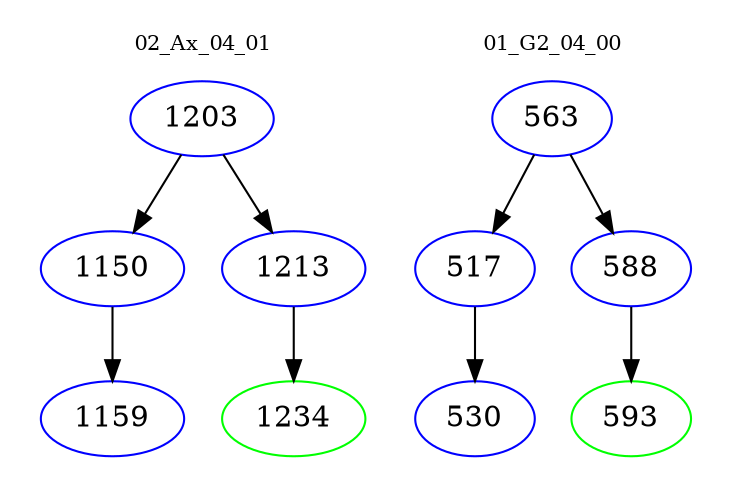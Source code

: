 digraph{
subgraph cluster_0 {
color = white
label = "02_Ax_04_01";
fontsize=10;
T0_1203 [label="1203", color="blue"]
T0_1203 -> T0_1150 [color="black"]
T0_1150 [label="1150", color="blue"]
T0_1150 -> T0_1159 [color="black"]
T0_1159 [label="1159", color="blue"]
T0_1203 -> T0_1213 [color="black"]
T0_1213 [label="1213", color="blue"]
T0_1213 -> T0_1234 [color="black"]
T0_1234 [label="1234", color="green"]
}
subgraph cluster_1 {
color = white
label = "01_G2_04_00";
fontsize=10;
T1_563 [label="563", color="blue"]
T1_563 -> T1_517 [color="black"]
T1_517 [label="517", color="blue"]
T1_517 -> T1_530 [color="black"]
T1_530 [label="530", color="blue"]
T1_563 -> T1_588 [color="black"]
T1_588 [label="588", color="blue"]
T1_588 -> T1_593 [color="black"]
T1_593 [label="593", color="green"]
}
}
